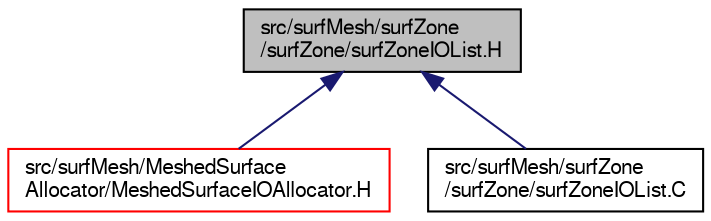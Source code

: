 digraph "src/surfMesh/surfZone/surfZone/surfZoneIOList.H"
{
  bgcolor="transparent";
  edge [fontname="FreeSans",fontsize="10",labelfontname="FreeSans",labelfontsize="10"];
  node [fontname="FreeSans",fontsize="10",shape=record];
  Node168 [label="src/surfMesh/surfZone\l/surfZone/surfZoneIOList.H",height=0.2,width=0.4,color="black", fillcolor="grey75", style="filled", fontcolor="black"];
  Node168 -> Node169 [dir="back",color="midnightblue",fontsize="10",style="solid",fontname="FreeSans"];
  Node169 [label="src/surfMesh/MeshedSurface\lAllocator/MeshedSurfaceIOAllocator.H",height=0.2,width=0.4,color="red",URL="$a15068.html"];
  Node168 -> Node184 [dir="back",color="midnightblue",fontsize="10",style="solid",fontname="FreeSans"];
  Node184 [label="src/surfMesh/surfZone\l/surfZone/surfZoneIOList.C",height=0.2,width=0.4,color="black",URL="$a15326.html"];
}

